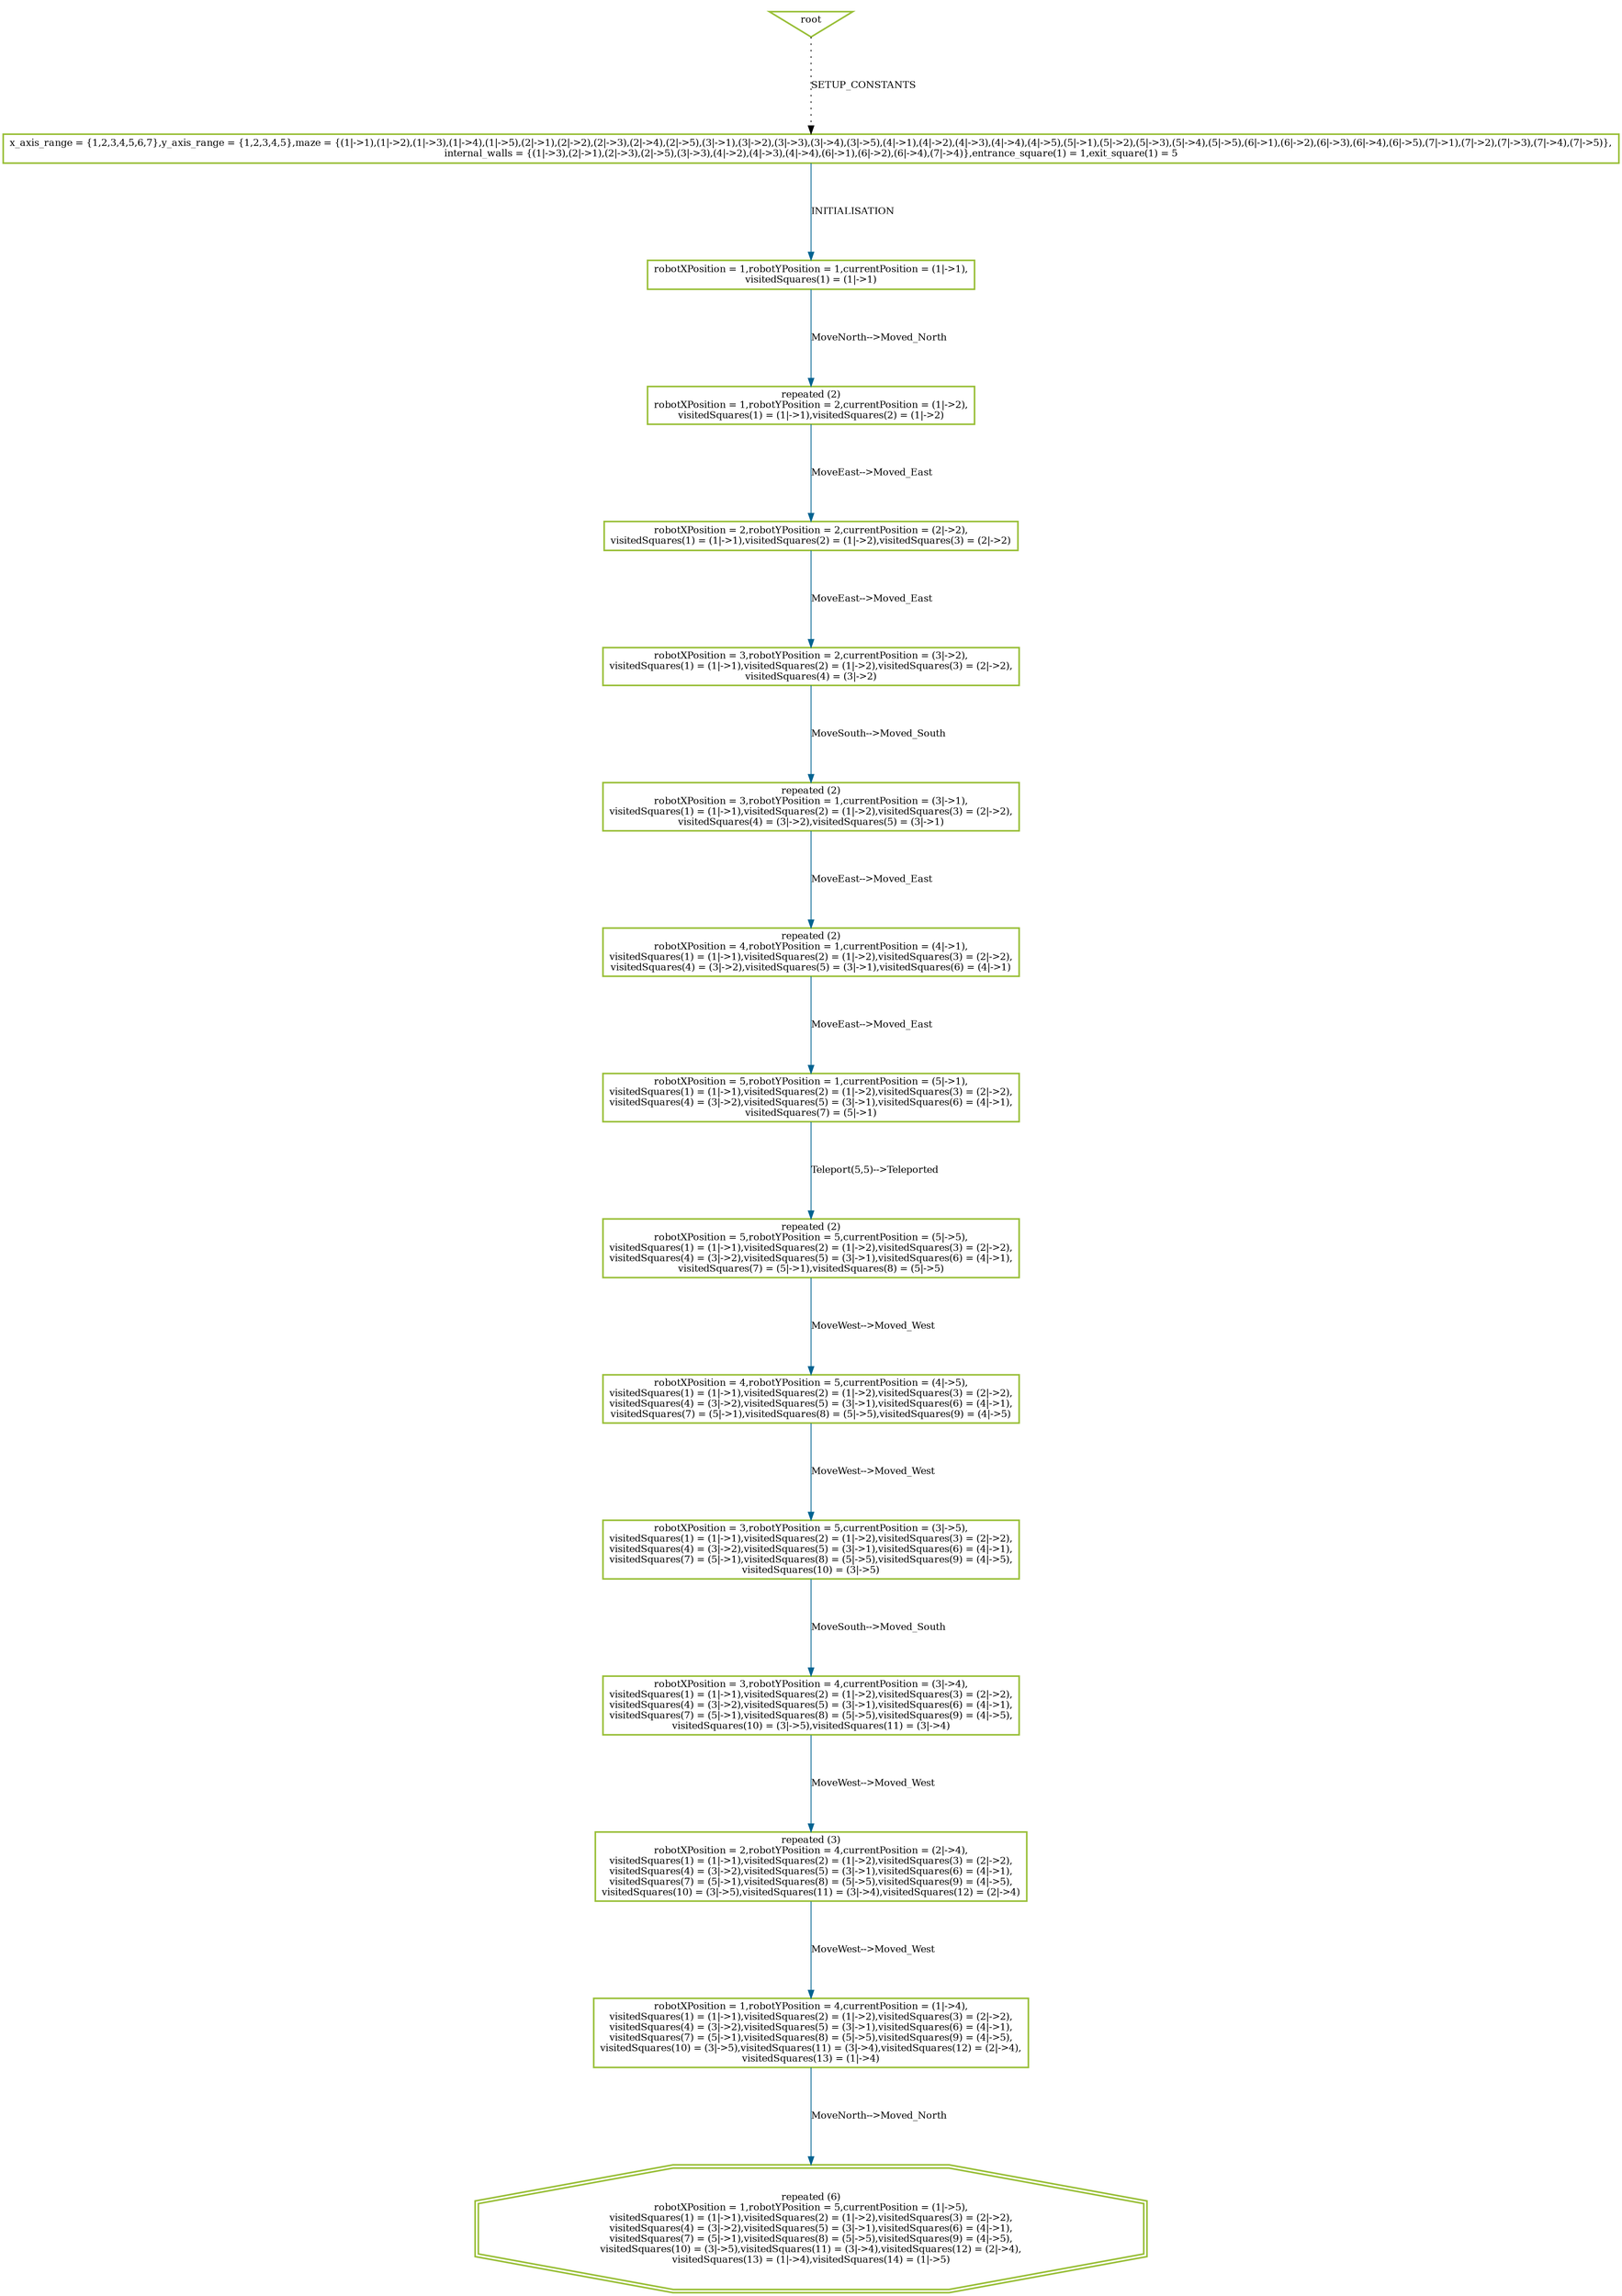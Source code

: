 digraph "history" {
	graph [
		fontsize = "14"
		fontname = "Times-Roman"
		fontcolor = "black"
		nodesep = "1.5"
		ranksep = "1.5"
	]
	node [
		fontsize = "14"
		fontname = "Times-Roman"
		fontcolor = "black"
		shape = "ellipse"
		style = "solid"
	]
	edge [
		fontsize = "14"
		fontname = "Times-Roman"
		fontcolor = "black"
		style = "solid"
	]
	"0" [
		fontsize = "12"
		fontname = "Times-Roman"
		fontcolor = "black"
		penwidth = "2"
		label = "x_axis_range = \{1,2,3,4,5,6,7\},y_axis_range = \{1,2,3,4,5\},maze = \{(1\|-\>1),(1\|-\>2),(1\|-\>3),(1\|-\>4),(1\|-\>5),(2\|-\>1),(2\|-\>2),(2\|-\>3),(2\|-\>4),(2\|-\>5),(3\|-\>1),(3\|-\>2),(3\|-\>3),(3\|-\>4),(3\|-\>5),(4\|-\>1),(4\|-\>2),(4\|-\>3),(4\|-\>4),(4\|-\>5),(5\|-\>1),(5\|-\>2),(5\|-\>3),(5\|-\>4),(5\|-\>5),(6\|-\>1),(6\|-\>2),(6\|-\>3),(6\|-\>4),(6\|-\>5),(7\|-\>1),(7\|-\>2),(7\|-\>3),(7\|-\>4),(7\|-\>5)\},\ninternal_walls = \{(1\|-\>3),(2\|-\>1),(2\|-\>3),(2\|-\>5),(3\|-\>3),(4\|-\>2),(4\|-\>3),(4\|-\>4),(6\|-\>1),(6\|-\>2),(6\|-\>4),(7\|-\>4)\},entrance_square(1) = 1,exit_square(1) = 5"
		shape = "box"
		style = "solid"
		color = "#99BF38"
	]
	"1" [
		fontsize = "12"
		fontname = "Times-Roman"
		fontcolor = "black"
		penwidth = "2"
		label = "robotXPosition = 1,robotYPosition = 1,currentPosition = (1\|-\>1),\nvisitedSquares(1) = (1\|-\>1)"
		shape = "box"
		style = "solid"
		color = "#99BF38"
	]
	"2" [
		fontsize = "12"
		fontname = "Times-Roman"
		fontcolor = "black"
		penwidth = "2"
		label = "repeated (2)\nrobotXPosition = 1,robotYPosition = 2,currentPosition = (1\|-\>2),\nvisitedSquares(1) = (1\|-\>1),visitedSquares(2) = (1\|-\>2)"
		shape = "box"
		style = "solid"
		color = "#99BF38"
	]
	"3" [
		fontsize = "12"
		fontname = "Times-Roman"
		fontcolor = "black"
		penwidth = "2"
		label = "robotXPosition = 2,robotYPosition = 2,currentPosition = (2\|-\>2),\nvisitedSquares(1) = (1\|-\>1),visitedSquares(2) = (1\|-\>2),visitedSquares(3) = (2\|-\>2)"
		shape = "box"
		style = "solid"
		color = "#99BF38"
	]
	"17" [
		fontsize = "12"
		fontname = "Times-Roman"
		fontcolor = "black"
		penwidth = "2"
		label = "robotXPosition = 3,robotYPosition = 2,currentPosition = (3\|-\>2),\nvisitedSquares(1) = (1\|-\>1),visitedSquares(2) = (1\|-\>2),visitedSquares(3) = (2\|-\>2),\nvisitedSquares(4) = (3\|-\>2)"
		shape = "box"
		style = "solid"
		color = "#99BF38"
	]
	"19" [
		fontsize = "12"
		fontname = "Times-Roman"
		fontcolor = "black"
		penwidth = "2"
		label = "repeated (2)\nrobotXPosition = 3,robotYPosition = 1,currentPosition = (3\|-\>1),\nvisitedSquares(1) = (1\|-\>1),visitedSquares(2) = (1\|-\>2),visitedSquares(3) = (2\|-\>2),\nvisitedSquares(4) = (3\|-\>2),visitedSquares(5) = (3\|-\>1)"
		shape = "box"
		style = "solid"
		color = "#99BF38"
	]
	"22" [
		fontsize = "12"
		fontname = "Times-Roman"
		fontcolor = "black"
		penwidth = "2"
		label = "repeated (2)\nrobotXPosition = 4,robotYPosition = 1,currentPosition = (4\|-\>1),\nvisitedSquares(1) = (1\|-\>1),visitedSquares(2) = (1\|-\>2),visitedSquares(3) = (2\|-\>2),\nvisitedSquares(4) = (3\|-\>2),visitedSquares(5) = (3\|-\>1),visitedSquares(6) = (4\|-\>1)"
		shape = "box"
		style = "solid"
		color = "#99BF38"
	]
	"23" [
		fontsize = "12"
		fontname = "Times-Roman"
		fontcolor = "black"
		penwidth = "2"
		label = "robotXPosition = 5,robotYPosition = 1,currentPosition = (5\|-\>1),\nvisitedSquares(1) = (1\|-\>1),visitedSquares(2) = (1\|-\>2),visitedSquares(3) = (2\|-\>2),\nvisitedSquares(4) = (3\|-\>2),visitedSquares(5) = (3\|-\>1),visitedSquares(6) = (4\|-\>1),\nvisitedSquares(7) = (5\|-\>1)"
		shape = "box"
		style = "solid"
		color = "#99BF38"
	]
	"45" [
		fontsize = "12"
		fontname = "Times-Roman"
		fontcolor = "black"
		penwidth = "2"
		label = "repeated (2)\nrobotXPosition = 5,robotYPosition = 5,currentPosition = (5\|-\>5),\nvisitedSquares(1) = (1\|-\>1),visitedSquares(2) = (1\|-\>2),visitedSquares(3) = (2\|-\>2),\nvisitedSquares(4) = (3\|-\>2),visitedSquares(5) = (3\|-\>1),visitedSquares(6) = (4\|-\>1),\nvisitedSquares(7) = (5\|-\>1),visitedSquares(8) = (5\|-\>5)"
		shape = "box"
		style = "solid"
		color = "#99BF38"
	]
	"48" [
		fontsize = "12"
		fontname = "Times-Roman"
		fontcolor = "black"
		penwidth = "2"
		label = "robotXPosition = 4,robotYPosition = 5,currentPosition = (4\|-\>5),\nvisitedSquares(1) = (1\|-\>1),visitedSquares(2) = (1\|-\>2),visitedSquares(3) = (2\|-\>2),\nvisitedSquares(4) = (3\|-\>2),visitedSquares(5) = (3\|-\>1),visitedSquares(6) = (4\|-\>1),\nvisitedSquares(7) = (5\|-\>1),visitedSquares(8) = (5\|-\>5),visitedSquares(9) = (4\|-\>5)"
		shape = "box"
		style = "solid"
		color = "#99BF38"
	]
	"50" [
		fontsize = "12"
		fontname = "Times-Roman"
		fontcolor = "black"
		penwidth = "2"
		label = "robotXPosition = 3,robotYPosition = 5,currentPosition = (3\|-\>5),\nvisitedSquares(1) = (1\|-\>1),visitedSquares(2) = (1\|-\>2),visitedSquares(3) = (2\|-\>2),\nvisitedSquares(4) = (3\|-\>2),visitedSquares(5) = (3\|-\>1),visitedSquares(6) = (4\|-\>1),\nvisitedSquares(7) = (5\|-\>1),visitedSquares(8) = (5\|-\>5),visitedSquares(9) = (4\|-\>5),\nvisitedSquares(10) = (3\|-\>5)"
		shape = "box"
		style = "solid"
		color = "#99BF38"
	]
	"52" [
		fontsize = "12"
		fontname = "Times-Roman"
		fontcolor = "black"
		penwidth = "2"
		label = "robotXPosition = 3,robotYPosition = 4,currentPosition = (3\|-\>4),\nvisitedSquares(1) = (1\|-\>1),visitedSquares(2) = (1\|-\>2),visitedSquares(3) = (2\|-\>2),\nvisitedSquares(4) = (3\|-\>2),visitedSquares(5) = (3\|-\>1),visitedSquares(6) = (4\|-\>1),\nvisitedSquares(7) = (5\|-\>1),visitedSquares(8) = (5\|-\>5),visitedSquares(9) = (4\|-\>5),\nvisitedSquares(10) = (3\|-\>5),visitedSquares(11) = (3\|-\>4)"
		shape = "box"
		style = "solid"
		color = "#99BF38"
	]
	"54" [
		fontsize = "12"
		fontname = "Times-Roman"
		fontcolor = "black"
		penwidth = "2"
		label = "repeated (3)\nrobotXPosition = 2,robotYPosition = 4,currentPosition = (2\|-\>4),\nvisitedSquares(1) = (1\|-\>1),visitedSquares(2) = (1\|-\>2),visitedSquares(3) = (2\|-\>2),\nvisitedSquares(4) = (3\|-\>2),visitedSquares(5) = (3\|-\>1),visitedSquares(6) = (4\|-\>1),\nvisitedSquares(7) = (5\|-\>1),visitedSquares(8) = (5\|-\>5),visitedSquares(9) = (4\|-\>5),\nvisitedSquares(10) = (3\|-\>5),visitedSquares(11) = (3\|-\>4),visitedSquares(12) = (2\|-\>4)"
		shape = "box"
		style = "solid"
		color = "#99BF38"
	]
	"56" [
		fontsize = "12"
		fontname = "Times-Roman"
		fontcolor = "black"
		penwidth = "2"
		label = "robotXPosition = 1,robotYPosition = 4,currentPosition = (1\|-\>4),\nvisitedSquares(1) = (1\|-\>1),visitedSquares(2) = (1\|-\>2),visitedSquares(3) = (2\|-\>2),\nvisitedSquares(4) = (3\|-\>2),visitedSquares(5) = (3\|-\>1),visitedSquares(6) = (4\|-\>1),\nvisitedSquares(7) = (5\|-\>1),visitedSquares(8) = (5\|-\>5),visitedSquares(9) = (4\|-\>5),\nvisitedSquares(10) = (3\|-\>5),visitedSquares(11) = (3\|-\>4),visitedSquares(12) = (2\|-\>4),\nvisitedSquares(13) = (1\|-\>4)"
		shape = "box"
		style = "solid"
		color = "#99BF38"
	]
	"57" [
		fontsize = "12"
		fontname = "Times-Roman"
		fontcolor = "black"
		penwidth = "2"
		label = "repeated (6)\nrobotXPosition = 1,robotYPosition = 5,currentPosition = (1\|-\>5),\nvisitedSquares(1) = (1\|-\>1),visitedSquares(2) = (1\|-\>2),visitedSquares(3) = (2\|-\>2),\nvisitedSquares(4) = (3\|-\>2),visitedSquares(5) = (3\|-\>1),visitedSquares(6) = (4\|-\>1),\nvisitedSquares(7) = (5\|-\>1),visitedSquares(8) = (5\|-\>5),visitedSquares(9) = (4\|-\>5),\nvisitedSquares(10) = (3\|-\>5),visitedSquares(11) = (3\|-\>4),visitedSquares(12) = (2\|-\>4),\nvisitedSquares(13) = (1\|-\>4),visitedSquares(14) = (1\|-\>5)"
		shape = "doubleoctagon"
		style = "solid"
		color = "#99BF38"
	]
	"root" [
		fontsize = "12"
		fontname = "Times-Roman"
		fontcolor = "black"
		penwidth = "2"
		label = "root"
		shape = "invtriangle"
		style = "solid"
		color = "#99BF38"
	]
	"root" -> "0" [
		fontsize = "12"
		fontname = "Times-Roman"
		fontcolor = "black"
		label = "SETUP_CONSTANTS"
		style = "dotted"
		color = "black"
	]
	"0" -> "1" [
		fontsize = "12"
		fontname = "Times-Roman"
		fontcolor = "black"
		label = "INITIALISATION"
		style = "solid"
		color = "#006391"
	]
	"1" -> "2" [
		fontsize = "12"
		fontname = "Times-Roman"
		fontcolor = "black"
		label = "MoveNorth--\>Moved_North"
		style = "solid"
		color = "#006391"
	]
	"2" -> "3" [
		fontsize = "12"
		fontname = "Times-Roman"
		fontcolor = "black"
		label = "MoveEast--\>Moved_East"
		style = "solid"
		color = "#006391"
	]
	"3" -> "17" [
		fontsize = "12"
		fontname = "Times-Roman"
		fontcolor = "black"
		label = "MoveEast--\>Moved_East"
		style = "solid"
		color = "#006391"
	]
	"17" -> "19" [
		fontsize = "12"
		fontname = "Times-Roman"
		fontcolor = "black"
		label = "MoveSouth--\>Moved_South"
		style = "solid"
		color = "#006391"
	]
	"19" -> "22" [
		fontsize = "12"
		fontname = "Times-Roman"
		fontcolor = "black"
		label = "MoveEast--\>Moved_East"
		style = "solid"
		color = "#006391"
	]
	"22" -> "23" [
		fontsize = "12"
		fontname = "Times-Roman"
		fontcolor = "black"
		label = "MoveEast--\>Moved_East"
		style = "solid"
		color = "#006391"
	]
	"23" -> "45" [
		fontsize = "12"
		fontname = "Times-Roman"
		fontcolor = "black"
		label = "Teleport(5,5)--\>Teleported"
		style = "solid"
		color = "#006391"
	]
	"45" -> "48" [
		fontsize = "12"
		fontname = "Times-Roman"
		fontcolor = "black"
		label = "MoveWest--\>Moved_West"
		style = "solid"
		color = "#006391"
	]
	"48" -> "50" [
		fontsize = "12"
		fontname = "Times-Roman"
		fontcolor = "black"
		label = "MoveWest--\>Moved_West"
		style = "solid"
		color = "#006391"
	]
	"50" -> "52" [
		fontsize = "12"
		fontname = "Times-Roman"
		fontcolor = "black"
		label = "MoveSouth--\>Moved_South"
		style = "solid"
		color = "#006391"
	]
	"52" -> "54" [
		fontsize = "12"
		fontname = "Times-Roman"
		fontcolor = "black"
		label = "MoveWest--\>Moved_West"
		style = "solid"
		color = "#006391"
	]
	"54" -> "56" [
		fontsize = "12"
		fontname = "Times-Roman"
		fontcolor = "black"
		label = "MoveWest--\>Moved_West"
		style = "solid"
		color = "#006391"
	]
	"56" -> "57" [
		fontsize = "12"
		fontname = "Times-Roman"
		fontcolor = "black"
		label = "MoveNorth--\>Moved_North"
		style = "solid"
		color = "#006391"
	]
}
